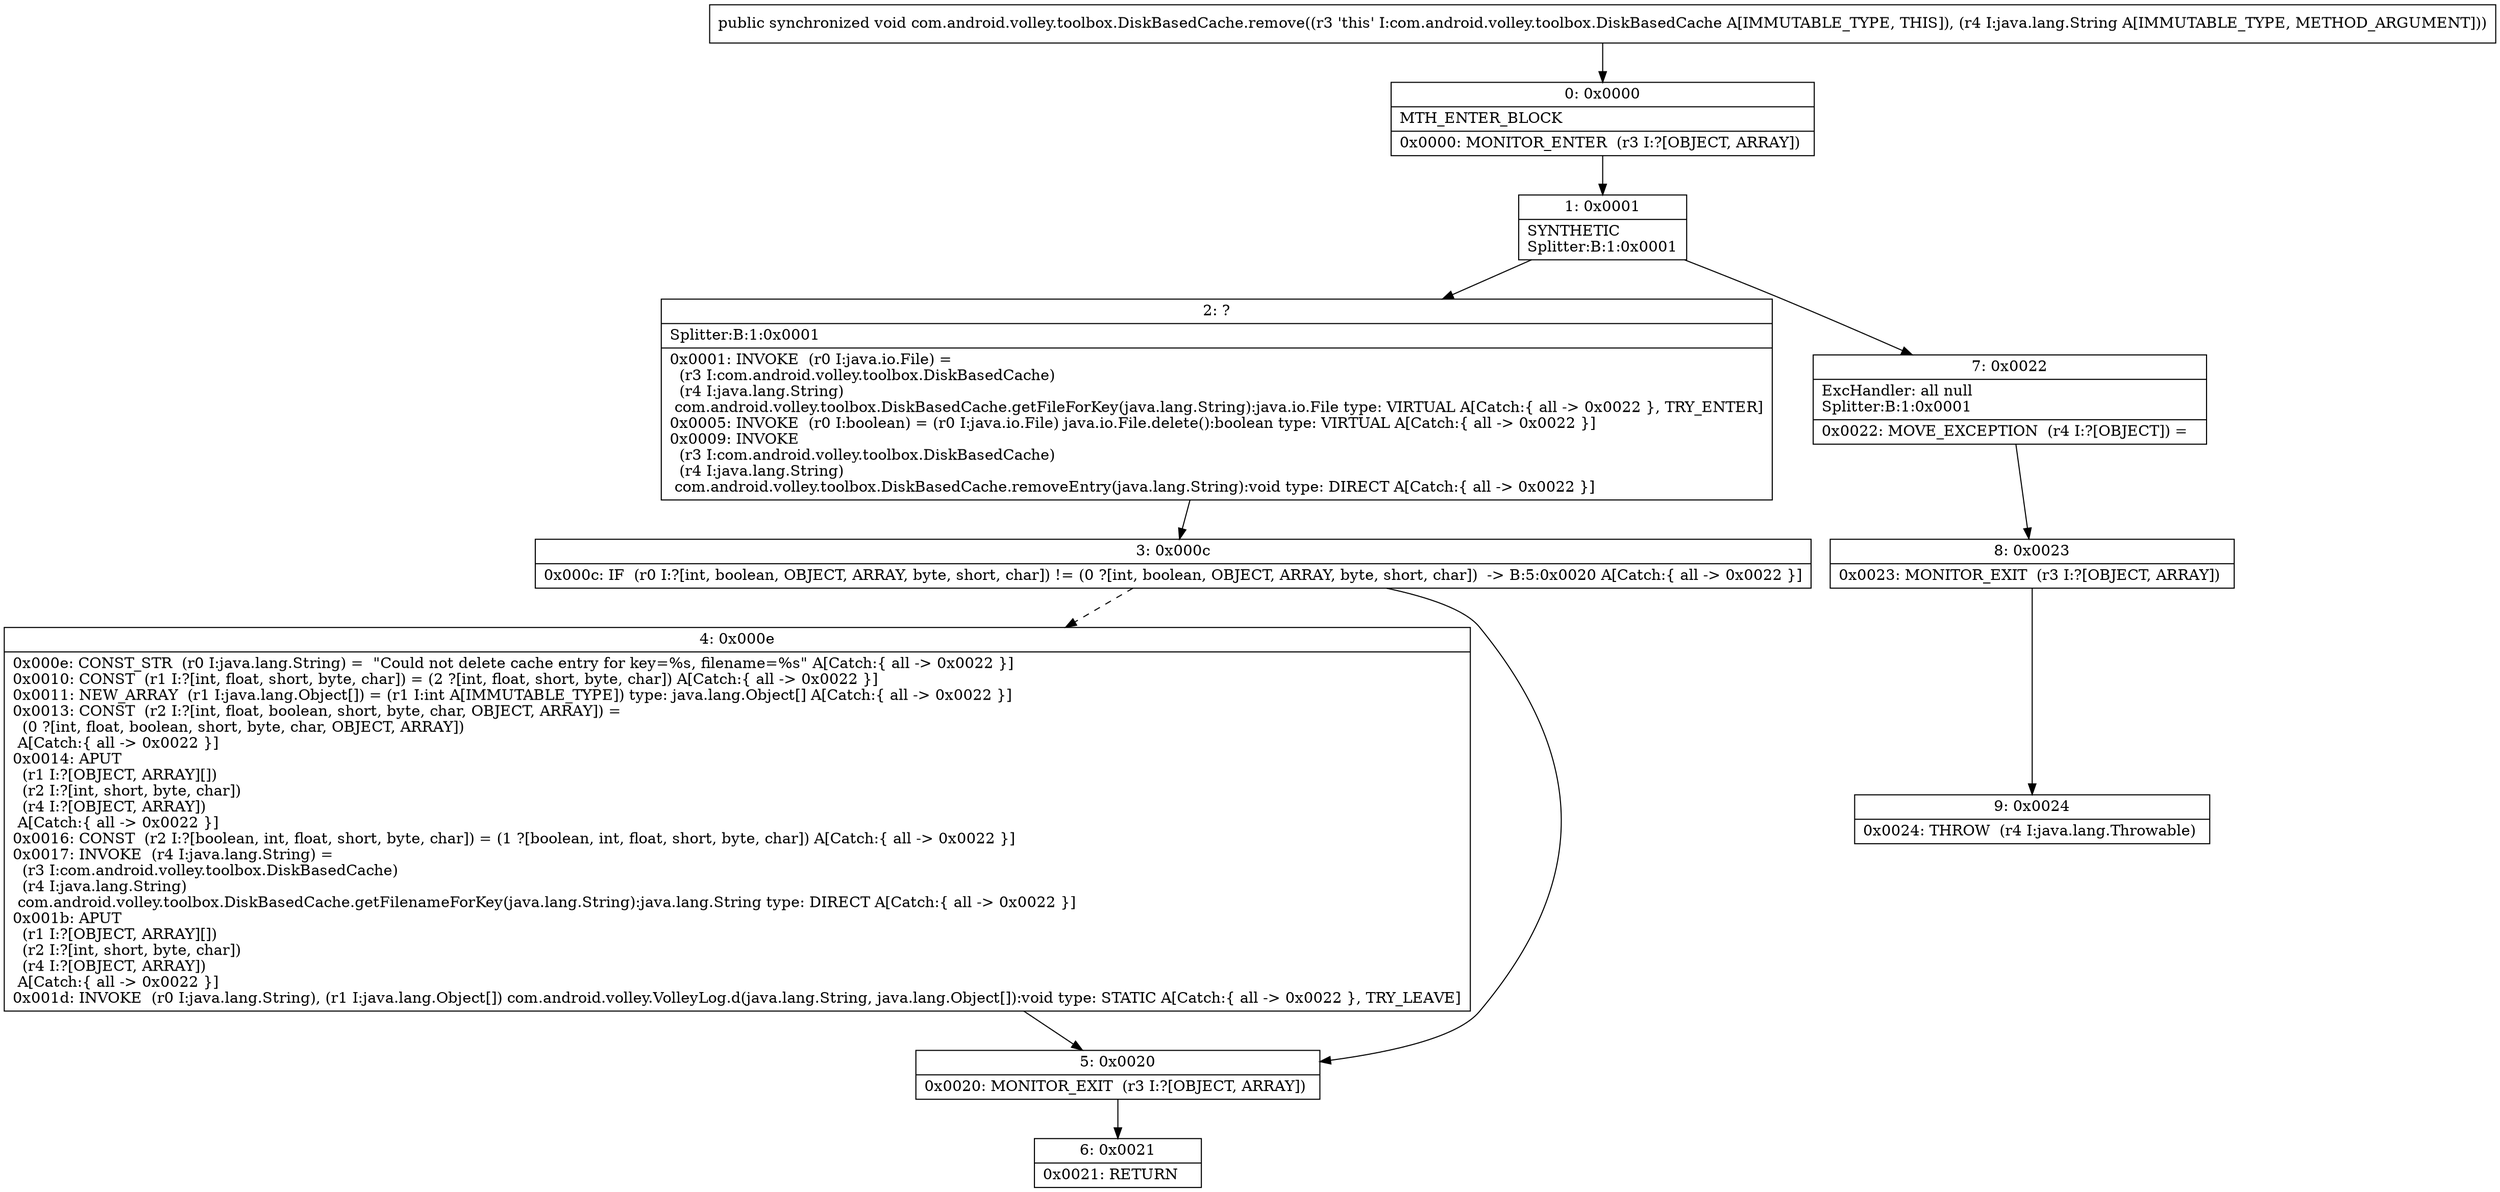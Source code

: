 digraph "CFG forcom.android.volley.toolbox.DiskBasedCache.remove(Ljava\/lang\/String;)V" {
Node_0 [shape=record,label="{0\:\ 0x0000|MTH_ENTER_BLOCK\l|0x0000: MONITOR_ENTER  (r3 I:?[OBJECT, ARRAY]) \l}"];
Node_1 [shape=record,label="{1\:\ 0x0001|SYNTHETIC\lSplitter:B:1:0x0001\l}"];
Node_2 [shape=record,label="{2\:\ ?|Splitter:B:1:0x0001\l|0x0001: INVOKE  (r0 I:java.io.File) = \l  (r3 I:com.android.volley.toolbox.DiskBasedCache)\l  (r4 I:java.lang.String)\l com.android.volley.toolbox.DiskBasedCache.getFileForKey(java.lang.String):java.io.File type: VIRTUAL A[Catch:\{ all \-\> 0x0022 \}, TRY_ENTER]\l0x0005: INVOKE  (r0 I:boolean) = (r0 I:java.io.File) java.io.File.delete():boolean type: VIRTUAL A[Catch:\{ all \-\> 0x0022 \}]\l0x0009: INVOKE  \l  (r3 I:com.android.volley.toolbox.DiskBasedCache)\l  (r4 I:java.lang.String)\l com.android.volley.toolbox.DiskBasedCache.removeEntry(java.lang.String):void type: DIRECT A[Catch:\{ all \-\> 0x0022 \}]\l}"];
Node_3 [shape=record,label="{3\:\ 0x000c|0x000c: IF  (r0 I:?[int, boolean, OBJECT, ARRAY, byte, short, char]) != (0 ?[int, boolean, OBJECT, ARRAY, byte, short, char])  \-\> B:5:0x0020 A[Catch:\{ all \-\> 0x0022 \}]\l}"];
Node_4 [shape=record,label="{4\:\ 0x000e|0x000e: CONST_STR  (r0 I:java.lang.String) =  \"Could not delete cache entry for key=%s, filename=%s\" A[Catch:\{ all \-\> 0x0022 \}]\l0x0010: CONST  (r1 I:?[int, float, short, byte, char]) = (2 ?[int, float, short, byte, char]) A[Catch:\{ all \-\> 0x0022 \}]\l0x0011: NEW_ARRAY  (r1 I:java.lang.Object[]) = (r1 I:int A[IMMUTABLE_TYPE]) type: java.lang.Object[] A[Catch:\{ all \-\> 0x0022 \}]\l0x0013: CONST  (r2 I:?[int, float, boolean, short, byte, char, OBJECT, ARRAY]) = \l  (0 ?[int, float, boolean, short, byte, char, OBJECT, ARRAY])\l A[Catch:\{ all \-\> 0x0022 \}]\l0x0014: APUT  \l  (r1 I:?[OBJECT, ARRAY][])\l  (r2 I:?[int, short, byte, char])\l  (r4 I:?[OBJECT, ARRAY])\l A[Catch:\{ all \-\> 0x0022 \}]\l0x0016: CONST  (r2 I:?[boolean, int, float, short, byte, char]) = (1 ?[boolean, int, float, short, byte, char]) A[Catch:\{ all \-\> 0x0022 \}]\l0x0017: INVOKE  (r4 I:java.lang.String) = \l  (r3 I:com.android.volley.toolbox.DiskBasedCache)\l  (r4 I:java.lang.String)\l com.android.volley.toolbox.DiskBasedCache.getFilenameForKey(java.lang.String):java.lang.String type: DIRECT A[Catch:\{ all \-\> 0x0022 \}]\l0x001b: APUT  \l  (r1 I:?[OBJECT, ARRAY][])\l  (r2 I:?[int, short, byte, char])\l  (r4 I:?[OBJECT, ARRAY])\l A[Catch:\{ all \-\> 0x0022 \}]\l0x001d: INVOKE  (r0 I:java.lang.String), (r1 I:java.lang.Object[]) com.android.volley.VolleyLog.d(java.lang.String, java.lang.Object[]):void type: STATIC A[Catch:\{ all \-\> 0x0022 \}, TRY_LEAVE]\l}"];
Node_5 [shape=record,label="{5\:\ 0x0020|0x0020: MONITOR_EXIT  (r3 I:?[OBJECT, ARRAY]) \l}"];
Node_6 [shape=record,label="{6\:\ 0x0021|0x0021: RETURN   \l}"];
Node_7 [shape=record,label="{7\:\ 0x0022|ExcHandler: all null\lSplitter:B:1:0x0001\l|0x0022: MOVE_EXCEPTION  (r4 I:?[OBJECT]) =  \l}"];
Node_8 [shape=record,label="{8\:\ 0x0023|0x0023: MONITOR_EXIT  (r3 I:?[OBJECT, ARRAY]) \l}"];
Node_9 [shape=record,label="{9\:\ 0x0024|0x0024: THROW  (r4 I:java.lang.Throwable) \l}"];
MethodNode[shape=record,label="{public synchronized void com.android.volley.toolbox.DiskBasedCache.remove((r3 'this' I:com.android.volley.toolbox.DiskBasedCache A[IMMUTABLE_TYPE, THIS]), (r4 I:java.lang.String A[IMMUTABLE_TYPE, METHOD_ARGUMENT])) }"];
MethodNode -> Node_0;
Node_0 -> Node_1;
Node_1 -> Node_2;
Node_1 -> Node_7;
Node_2 -> Node_3;
Node_3 -> Node_4[style=dashed];
Node_3 -> Node_5;
Node_4 -> Node_5;
Node_5 -> Node_6;
Node_7 -> Node_8;
Node_8 -> Node_9;
}

